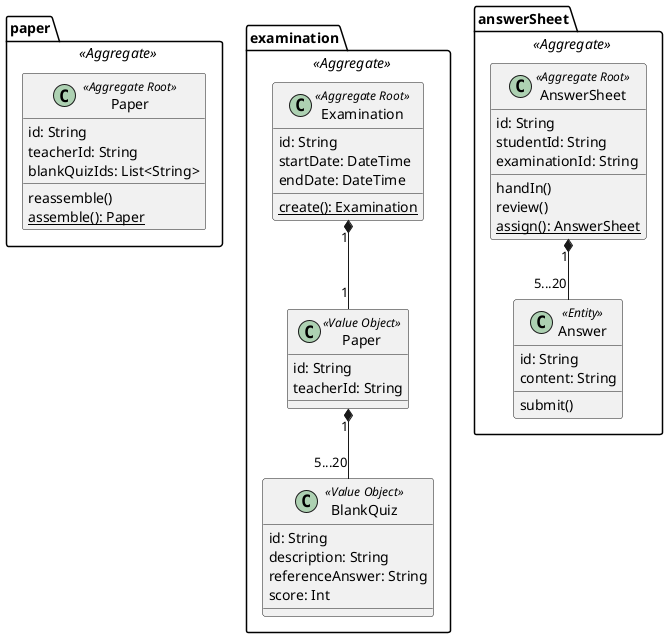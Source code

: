 @startuml

package paper <<Aggregate>> {
    class Paper <<Aggregate Root>> {
        id: String
        teacherId: String
        blankQuizIds: List<String>
        reassemble()
        {static} assemble(): Paper
    }
}

package examination <<Aggregate>>  {

    class Examination <<Aggregate Root>> {
        id: String
        startDate: DateTime
        endDate: DateTime
        {static} create(): Examination
    }

    class "Paper" as p <<Value Object>>{
        id: String
        teacherId: String
    }

    class "BlankQuiz" as b <<Value Object>> {
        id: String
        description: String
        referenceAnswer: String
        score: Int
    }

    Examination "1" *-- "1" p
    p "1" *-- "5...20" b
}

package answerSheet <<Aggregate>> {
    class AnswerSheet <<Aggregate Root>> {
        id: String
        studentId: String
        examinationId: String
        handIn()
        review()
        {static} assign(): AnswerSheet
    }

    class "Answer" <<Entity>> {
        id: String
        content: String
        submit()
    }
    AnswerSheet "1" *-- "5...20" Answer
}

@enduml
